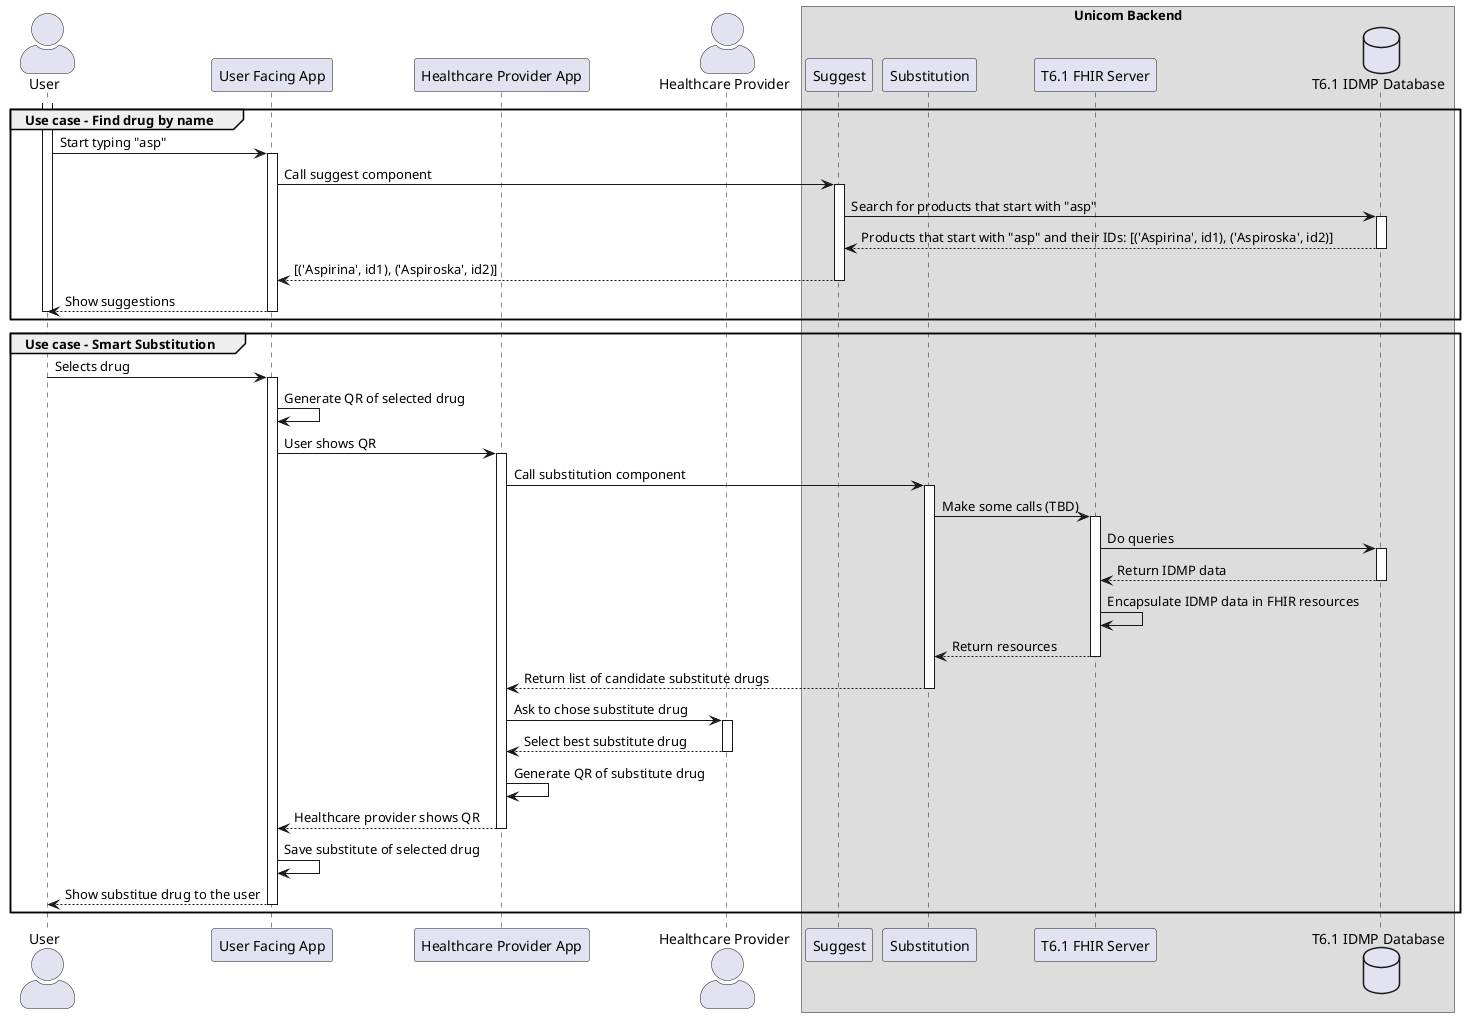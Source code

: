 @startuml
skinparam actorStyle awesome

actor User as user

participant "User Facing App" as user_app

participant "Healthcare Provider App" as provider_app
 
actor "Healthcare Provider" as provider

box "Unicom Backend"
    participant "Suggest" as suggest
    participant "Substitution" as substitution
    participant "T6.1 FHIR Server" as fhir
    database "T6.1 IDMP Database" as db
end box

group Use case - Find drug by name
    activate user
        user -> user_app : Start typing "asp"
        
        activate user_app
            user_app -> suggest : Call suggest component

            activate suggest
                suggest -> db : Search for products that start with "asp"

                activate db
                    db --> suggest : Products that start with "asp" and their IDs: [('Aspirina', id1), ('Aspiroska', id2)]
                deactivate db

                suggest --> user_app : [('Aspirina', id1), ('Aspiroska', id2)]
            deactivate suggest

        user_app --> user : Show suggestions 
        deactivate user_app
    deactivate user
end

group Use case - Smart Substitution
    activate user
    user -> user_app : Selects drug
        activate user_app
            user_app -> user_app : Generate QR of selected drug
            user_app -> provider_app : User shows QR

            activate provider_app
                provider_app -> substitution : Call substitution component
                                
                activate substitution
                    substitution -> fhir : Make some calls (TBD)

                    activate fhir
                        fhir -> db : Do queries
                        activate db
                            db --> fhir : Return IDMP data
                        deactivate db

                        fhir -> fhir : Encapsulate IDMP data in FHIR resources

                        fhir --> substitution : Return resources
                    deactivate fhir

                    substitution --> provider_app : Return list of candidate substitute drugs
                deactivate substitution

                provider_app -> provider : Ask to chose substitute drug
                activate provider
                    provider --> provider_app : Select best substitute drug
                deactivate provider

                provider_app -> provider_app : Generate QR of substitute drug
                provider_app --> user_app : Healthcare provider shows QR
            deactivate provider_app

            user_app -> user_app : Save substitute of selected drug
            user_app --> user : Show substitue drug to the user
        deactivate user_app
    deactivate user
end

@enduml